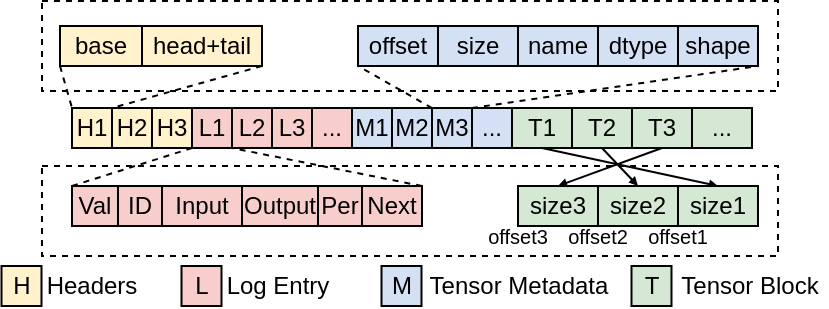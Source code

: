 <mxfile version="24.6.4" type="github">
  <diagram name="第 1 页" id="q47ceQET-lBrQGYnmJl6">
    <mxGraphModel dx="557" dy="321" grid="1" gridSize="10" guides="1" tooltips="1" connect="1" arrows="1" fold="1" page="1" pageScale="1" pageWidth="827" pageHeight="1169" math="0" shadow="0">
      <root>
        <mxCell id="0" />
        <mxCell id="1" parent="0" />
        <mxCell id="TQA_yxQpwjq6LsuZZ2Uv-115" value="" style="rounded=0;whiteSpace=wrap;html=1;fillColor=none;dashed=1;" parent="1" vertex="1">
          <mxGeometry x="210" y="197.5" width="368" height="45" as="geometry" />
        </mxCell>
        <mxCell id="TQA_yxQpwjq6LsuZZ2Uv-114" value="" style="rounded=0;whiteSpace=wrap;html=1;fillColor=none;dashed=1;" parent="1" vertex="1">
          <mxGeometry x="210" y="280" width="368" height="45" as="geometry" />
        </mxCell>
        <mxCell id="TQA_yxQpwjq6LsuZZ2Uv-39" value="" style="endArrow=none;dashed=1;html=1;rounded=0;entryX=0;entryY=1;entryDx=0;entryDy=0;exitX=0;exitY=0;exitDx=0;exitDy=0;" parent="1" source="TQA_yxQpwjq6LsuZZ2Uv-53" target="TQA_yxQpwjq6LsuZZ2Uv-78" edge="1">
          <mxGeometry width="50" height="50" relative="1" as="geometry">
            <mxPoint x="458" y="250" as="sourcePoint" />
            <mxPoint x="338.44" y="219.74" as="targetPoint" />
          </mxGeometry>
        </mxCell>
        <mxCell id="TQA_yxQpwjq6LsuZZ2Uv-103" style="rounded=0;orthogonalLoop=1;jettySize=auto;html=1;entryX=0.5;entryY=0;entryDx=0;entryDy=0;exitX=0.5;exitY=1;exitDx=0;exitDy=0;endSize=2;endArrow=block;endFill=1;" parent="1" source="TQA_yxQpwjq6LsuZZ2Uv-46" target="TQA_yxQpwjq6LsuZZ2Uv-93" edge="1">
          <mxGeometry relative="1" as="geometry" />
        </mxCell>
        <mxCell id="TQA_yxQpwjq6LsuZZ2Uv-46" value="T1" style="whiteSpace=wrap;html=1;aspect=fixed;fillColor=#D5E8D4;" parent="1" vertex="1">
          <mxGeometry x="445" y="251" width="30" height="20" as="geometry" />
        </mxCell>
        <mxCell id="TQA_yxQpwjq6LsuZZ2Uv-102" style="rounded=0;orthogonalLoop=1;jettySize=auto;html=1;entryX=0.5;entryY=0;entryDx=0;entryDy=0;exitX=0.5;exitY=1;exitDx=0;exitDy=0;endSize=2;endArrow=block;endFill=1;" parent="1" source="TQA_yxQpwjq6LsuZZ2Uv-47" target="TQA_yxQpwjq6LsuZZ2Uv-92" edge="1">
          <mxGeometry relative="1" as="geometry" />
        </mxCell>
        <mxCell id="TQA_yxQpwjq6LsuZZ2Uv-47" value="T2" style="whiteSpace=wrap;html=1;aspect=fixed;fillColor=#D5E8D4;" parent="1" vertex="1">
          <mxGeometry x="475" y="251" width="30" height="20" as="geometry" />
        </mxCell>
        <mxCell id="TQA_yxQpwjq6LsuZZ2Uv-48" value="T3" style="whiteSpace=wrap;html=1;aspect=fixed;fillColor=#D5E8D4;" parent="1" vertex="1">
          <mxGeometry x="505" y="251" width="30" height="20" as="geometry" />
        </mxCell>
        <mxCell id="TQA_yxQpwjq6LsuZZ2Uv-51" value="M1" style="rounded=0;whiteSpace=wrap;html=1;fillColor=#D4E1F5;" parent="1" vertex="1">
          <mxGeometry x="365" y="251" width="20" height="20" as="geometry" />
        </mxCell>
        <mxCell id="TQA_yxQpwjq6LsuZZ2Uv-52" value="M2" style="rounded=0;whiteSpace=wrap;html=1;fillColor=#D4E1F5;" parent="1" vertex="1">
          <mxGeometry x="385" y="251" width="20" height="20" as="geometry" />
        </mxCell>
        <mxCell id="TQA_yxQpwjq6LsuZZ2Uv-53" value="M3" style="rounded=0;whiteSpace=wrap;html=1;fillColor=#D4E1F5;" parent="1" vertex="1">
          <mxGeometry x="405" y="251" width="20" height="20" as="geometry" />
        </mxCell>
        <mxCell id="TQA_yxQpwjq6LsuZZ2Uv-56" value="L1" style="rounded=0;whiteSpace=wrap;html=1;fillColor=#F8CECC;" parent="1" vertex="1">
          <mxGeometry x="285" y="251" width="20" height="20" as="geometry" />
        </mxCell>
        <mxCell id="TQA_yxQpwjq6LsuZZ2Uv-57" value="L2" style="rounded=0;whiteSpace=wrap;html=1;fillColor=#F8CECC;" parent="1" vertex="1">
          <mxGeometry x="305" y="251" width="20" height="20" as="geometry" />
        </mxCell>
        <mxCell id="TQA_yxQpwjq6LsuZZ2Uv-58" value="L3" style="rounded=0;whiteSpace=wrap;html=1;fillColor=#F8CECC;" parent="1" vertex="1">
          <mxGeometry x="325" y="251" width="20" height="20" as="geometry" />
        </mxCell>
        <mxCell id="TQA_yxQpwjq6LsuZZ2Uv-66" value="" style="endArrow=none;dashed=1;html=1;rounded=0;entryX=0;entryY=1;entryDx=0;entryDy=0;exitX=0;exitY=0;exitDx=0;exitDy=0;" parent="1" source="TQA_yxQpwjq6LsuZZ2Uv-83" target="TQA_yxQpwjq6LsuZZ2Uv-56" edge="1">
          <mxGeometry width="50" height="50" relative="1" as="geometry">
            <mxPoint x="317" y="295" as="sourcePoint" />
            <mxPoint x="348" y="238" as="targetPoint" />
          </mxGeometry>
        </mxCell>
        <mxCell id="TQA_yxQpwjq6LsuZZ2Uv-67" value="" style="endArrow=none;dashed=1;html=1;rounded=0;entryX=0;entryY=1;entryDx=0;entryDy=0;exitX=1;exitY=0;exitDx=0;exitDy=0;" parent="1" source="TQA_yxQpwjq6LsuZZ2Uv-134" target="TQA_yxQpwjq6LsuZZ2Uv-57" edge="1">
          <mxGeometry width="50" height="50" relative="1" as="geometry">
            <mxPoint x="493" y="295" as="sourcePoint" />
            <mxPoint x="378" y="280" as="targetPoint" />
          </mxGeometry>
        </mxCell>
        <mxCell id="TQA_yxQpwjq6LsuZZ2Uv-75" value="..." style="rounded=0;whiteSpace=wrap;html=1;fillColor=#F8CECC;" parent="1" vertex="1">
          <mxGeometry x="345" y="251" width="20" height="20" as="geometry" />
        </mxCell>
        <mxCell id="TQA_yxQpwjq6LsuZZ2Uv-78" value="offset" style="rounded=0;whiteSpace=wrap;html=1;fillColor=#D4E1F5;" parent="1" vertex="1">
          <mxGeometry x="368" y="210" width="40" height="20" as="geometry" />
        </mxCell>
        <mxCell id="TQA_yxQpwjq6LsuZZ2Uv-79" value="size" style="rounded=0;whiteSpace=wrap;html=1;fillColor=#D4E1F5;" parent="1" vertex="1">
          <mxGeometry x="408" y="210" width="40" height="20" as="geometry" />
        </mxCell>
        <mxCell id="TQA_yxQpwjq6LsuZZ2Uv-80" value="name" style="rounded=0;whiteSpace=wrap;html=1;fillColor=#D4E1F5;" parent="1" vertex="1">
          <mxGeometry x="448" y="210" width="40" height="20" as="geometry" />
        </mxCell>
        <mxCell id="TQA_yxQpwjq6LsuZZ2Uv-81" value="dtype" style="rounded=0;whiteSpace=wrap;html=1;fillColor=#D4E1F5;" parent="1" vertex="1">
          <mxGeometry x="488" y="210" width="40" height="20" as="geometry" />
        </mxCell>
        <mxCell id="TQA_yxQpwjq6LsuZZ2Uv-82" value="shape" style="rounded=0;whiteSpace=wrap;html=1;fillColor=#D4E1F5;" parent="1" vertex="1">
          <mxGeometry x="528" y="210" width="40" height="20" as="geometry" />
        </mxCell>
        <mxCell id="TQA_yxQpwjq6LsuZZ2Uv-83" value="Val" style="rounded=0;whiteSpace=wrap;html=1;fillColor=#F8CECC;" parent="1" vertex="1">
          <mxGeometry x="225" y="290" width="23" height="20" as="geometry" />
        </mxCell>
        <mxCell id="TQA_yxQpwjq6LsuZZ2Uv-84" value="ID" style="rounded=0;whiteSpace=wrap;html=1;fillColor=#F8CECC;" parent="1" vertex="1">
          <mxGeometry x="248" y="290" width="22" height="20" as="geometry" />
        </mxCell>
        <mxCell id="TQA_yxQpwjq6LsuZZ2Uv-86" value="Output" style="rounded=0;whiteSpace=wrap;html=1;fillColor=#F8CECC;" parent="1" vertex="1">
          <mxGeometry x="310" y="290" width="38" height="20" as="geometry" />
        </mxCell>
        <mxCell id="TQA_yxQpwjq6LsuZZ2Uv-88" value="Input" style="rounded=0;whiteSpace=wrap;html=1;fillColor=#F8CECC;" parent="1" vertex="1">
          <mxGeometry x="270" y="290" width="40" height="20" as="geometry" />
        </mxCell>
        <mxCell id="TQA_yxQpwjq6LsuZZ2Uv-89" value="" style="endArrow=none;dashed=1;html=1;rounded=0;entryX=1;entryY=1;entryDx=0;entryDy=0;exitX=1;exitY=0;exitDx=0;exitDy=0;" parent="1" source="TQA_yxQpwjq6LsuZZ2Uv-53" target="TQA_yxQpwjq6LsuZZ2Uv-82" edge="1">
          <mxGeometry width="50" height="50" relative="1" as="geometry">
            <mxPoint x="428" y="260" as="sourcePoint" />
            <mxPoint x="348" y="240" as="targetPoint" />
          </mxGeometry>
        </mxCell>
        <mxCell id="TQA_yxQpwjq6LsuZZ2Uv-91" value="size3" style="rounded=0;whiteSpace=wrap;html=1;fillColor=#D5E8D4;" parent="1" vertex="1">
          <mxGeometry x="448" y="290" width="40" height="20" as="geometry" />
        </mxCell>
        <mxCell id="TQA_yxQpwjq6LsuZZ2Uv-92" value="size2" style="rounded=0;whiteSpace=wrap;html=1;fillColor=#D5E8D4;" parent="1" vertex="1">
          <mxGeometry x="488" y="290" width="40" height="20" as="geometry" />
        </mxCell>
        <mxCell id="TQA_yxQpwjq6LsuZZ2Uv-93" value="size1" style="rounded=0;whiteSpace=wrap;html=1;fillColor=#D5E8D4;" parent="1" vertex="1">
          <mxGeometry x="528" y="290" width="40" height="20" as="geometry" />
        </mxCell>
        <mxCell id="TQA_yxQpwjq6LsuZZ2Uv-97" value="&lt;font style=&quot;font-size: 10px;&quot;&gt;offset3&lt;/font&gt;" style="text;html=1;align=center;verticalAlign=middle;whiteSpace=wrap;rounded=0;" parent="1" vertex="1">
          <mxGeometry x="428" y="310" width="40" height="10" as="geometry" />
        </mxCell>
        <mxCell id="TQA_yxQpwjq6LsuZZ2Uv-98" value="&lt;font style=&quot;font-size: 10px;&quot;&gt;offset2&lt;/font&gt;" style="text;html=1;align=center;verticalAlign=middle;whiteSpace=wrap;rounded=0;" parent="1" vertex="1">
          <mxGeometry x="468" y="310" width="40" height="10" as="geometry" />
        </mxCell>
        <mxCell id="TQA_yxQpwjq6LsuZZ2Uv-99" value="&lt;font style=&quot;font-size: 10px;&quot;&gt;offset1&lt;/font&gt;" style="text;html=1;align=center;verticalAlign=middle;whiteSpace=wrap;rounded=0;" parent="1" vertex="1">
          <mxGeometry x="508" y="310" width="40" height="10" as="geometry" />
        </mxCell>
        <mxCell id="TQA_yxQpwjq6LsuZZ2Uv-100" style="rounded=0;orthogonalLoop=1;jettySize=auto;html=1;entryX=0.5;entryY=0;entryDx=0;entryDy=0;endSize=2;endArrow=block;endFill=1;exitX=0.5;exitY=1;exitDx=0;exitDy=0;" parent="1" source="TQA_yxQpwjq6LsuZZ2Uv-48" target="TQA_yxQpwjq6LsuZZ2Uv-91" edge="1">
          <mxGeometry relative="1" as="geometry" />
        </mxCell>
        <mxCell id="TQA_yxQpwjq6LsuZZ2Uv-104" value="H1" style="rounded=0;whiteSpace=wrap;html=1;fillColor=#FFF2CC;" parent="1" vertex="1">
          <mxGeometry x="225" y="251" width="20" height="20" as="geometry" />
        </mxCell>
        <mxCell id="TQA_yxQpwjq6LsuZZ2Uv-119" style="rounded=0;orthogonalLoop=1;jettySize=auto;html=1;exitX=0;exitY=1;exitDx=0;exitDy=0;entryX=0;entryY=0;entryDx=0;entryDy=0;dashed=1;endArrow=none;endFill=0;" parent="1" source="TQA_yxQpwjq6LsuZZ2Uv-116" target="TQA_yxQpwjq6LsuZZ2Uv-104" edge="1">
          <mxGeometry relative="1" as="geometry" />
        </mxCell>
        <mxCell id="TQA_yxQpwjq6LsuZZ2Uv-116" value="base" style="rounded=0;whiteSpace=wrap;html=1;fillColor=#FFF2CC;" parent="1" vertex="1">
          <mxGeometry x="219" y="210" width="41" height="20" as="geometry" />
        </mxCell>
        <mxCell id="TQA_yxQpwjq6LsuZZ2Uv-117" value="..." style="rounded=0;whiteSpace=wrap;html=1;fillColor=#D4E1F5;" parent="1" vertex="1">
          <mxGeometry x="425" y="251" width="20" height="20" as="geometry" />
        </mxCell>
        <mxCell id="TQA_yxQpwjq6LsuZZ2Uv-118" value="..." style="whiteSpace=wrap;html=1;aspect=fixed;fillColor=#D5E8D4;" parent="1" vertex="1">
          <mxGeometry x="535" y="251" width="30" height="20" as="geometry" />
        </mxCell>
        <mxCell id="TQA_yxQpwjq6LsuZZ2Uv-120" style="rounded=0;orthogonalLoop=1;jettySize=auto;html=1;exitX=1;exitY=1;exitDx=0;exitDy=0;entryX=1;entryY=0;entryDx=0;entryDy=0;dashed=1;endArrow=none;endFill=0;" parent="1" source="rZB5jvl6p4SUQoTMz5Is-1" target="TQA_yxQpwjq6LsuZZ2Uv-104" edge="1">
          <mxGeometry relative="1" as="geometry">
            <mxPoint x="228" y="240" as="sourcePoint" />
            <mxPoint x="258" y="260" as="targetPoint" />
          </mxGeometry>
        </mxCell>
        <mxCell id="TQA_yxQpwjq6LsuZZ2Uv-121" value="H2" style="rounded=0;whiteSpace=wrap;html=1;fillColor=#FFF2CC;" parent="1" vertex="1">
          <mxGeometry x="245" y="251" width="20" height="20" as="geometry" />
        </mxCell>
        <mxCell id="TQA_yxQpwjq6LsuZZ2Uv-124" value="H3" style="rounded=0;whiteSpace=wrap;html=1;fillColor=#FFF2CC;" parent="1" vertex="1">
          <mxGeometry x="265" y="251" width="20" height="20" as="geometry" />
        </mxCell>
        <mxCell id="TQA_yxQpwjq6LsuZZ2Uv-126" value="H" style="rounded=0;whiteSpace=wrap;html=1;fillColor=#FFF2CC;" parent="1" vertex="1">
          <mxGeometry x="189.75" y="330" width="20" height="20" as="geometry" />
        </mxCell>
        <mxCell id="TQA_yxQpwjq6LsuZZ2Uv-127" value="Headers" style="text;html=1;align=center;verticalAlign=middle;whiteSpace=wrap;rounded=0;" parent="1" vertex="1">
          <mxGeometry x="209.75" y="332.5" width="50" height="15" as="geometry" />
        </mxCell>
        <mxCell id="TQA_yxQpwjq6LsuZZ2Uv-128" value="L" style="rounded=0;whiteSpace=wrap;html=1;fillColor=#F8CECC;" parent="1" vertex="1">
          <mxGeometry x="279.75" y="330" width="20" height="20" as="geometry" />
        </mxCell>
        <mxCell id="TQA_yxQpwjq6LsuZZ2Uv-129" value="Log Entry" style="text;html=1;align=center;verticalAlign=middle;whiteSpace=wrap;rounded=0;" parent="1" vertex="1">
          <mxGeometry x="297.75" y="332.5" width="60" height="15" as="geometry" />
        </mxCell>
        <mxCell id="TQA_yxQpwjq6LsuZZ2Uv-130" value="M" style="rounded=0;whiteSpace=wrap;html=1;fillColor=#D4E1F5;" parent="1" vertex="1">
          <mxGeometry x="379.75" y="330" width="20" height="20" as="geometry" />
        </mxCell>
        <mxCell id="TQA_yxQpwjq6LsuZZ2Uv-131" value="Tensor Metadata" style="text;html=1;align=center;verticalAlign=middle;whiteSpace=wrap;rounded=0;" parent="1" vertex="1">
          <mxGeometry x="397.75" y="332.5" width="101" height="15" as="geometry" />
        </mxCell>
        <mxCell id="TQA_yxQpwjq6LsuZZ2Uv-132" value="T" style="rounded=0;whiteSpace=wrap;html=1;fillColor=#D5E8D4;" parent="1" vertex="1">
          <mxGeometry x="504.75" y="330" width="20" height="20" as="geometry" />
        </mxCell>
        <mxCell id="TQA_yxQpwjq6LsuZZ2Uv-133" value="Tensor Block" style="text;html=1;align=center;verticalAlign=middle;whiteSpace=wrap;rounded=0;" parent="1" vertex="1">
          <mxGeometry x="524.75" y="332.5" width="77.5" height="15" as="geometry" />
        </mxCell>
        <mxCell id="TQA_yxQpwjq6LsuZZ2Uv-134" value="Next" style="rounded=0;whiteSpace=wrap;html=1;fillColor=#F8CECC;" parent="1" vertex="1">
          <mxGeometry x="370" y="290" width="30" height="20" as="geometry" />
        </mxCell>
        <mxCell id="5uU3GH8L0DY8A3rulkcA-1" value="Per" style="rounded=0;whiteSpace=wrap;html=1;fillColor=#F8CECC;" parent="1" vertex="1">
          <mxGeometry x="348" y="290" width="22" height="20" as="geometry" />
        </mxCell>
        <mxCell id="rZB5jvl6p4SUQoTMz5Is-1" value="head+tail" style="rounded=0;whiteSpace=wrap;html=1;fillColor=#FFF2CC;" vertex="1" parent="1">
          <mxGeometry x="260" y="210" width="60" height="20" as="geometry" />
        </mxCell>
      </root>
    </mxGraphModel>
  </diagram>
</mxfile>
